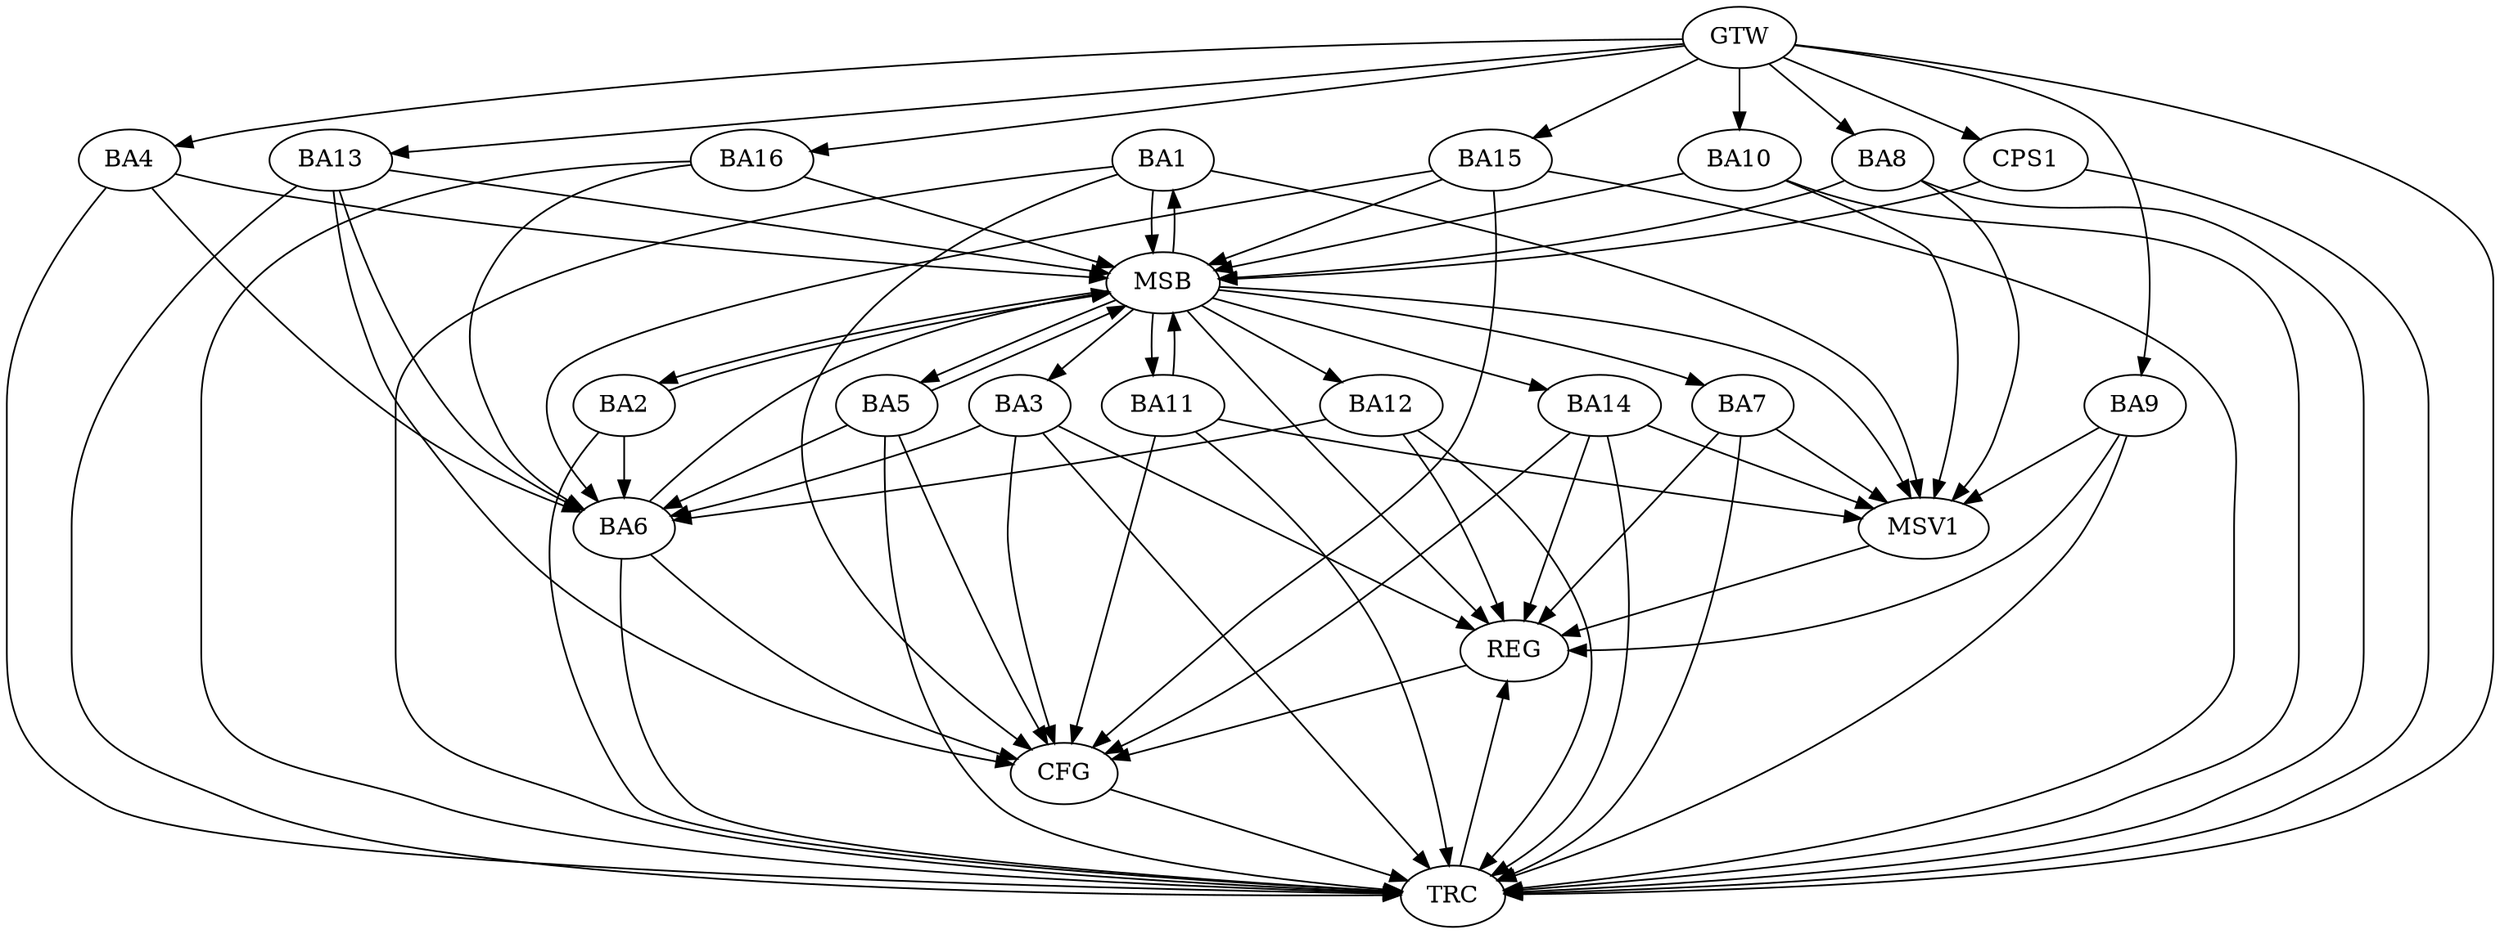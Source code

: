 strict digraph G {
  BA1 [ label="BA1" ];
  BA2 [ label="BA2" ];
  BA3 [ label="BA3" ];
  BA4 [ label="BA4" ];
  BA5 [ label="BA5" ];
  BA6 [ label="BA6" ];
  BA7 [ label="BA7" ];
  BA8 [ label="BA8" ];
  BA9 [ label="BA9" ];
  BA10 [ label="BA10" ];
  BA11 [ label="BA11" ];
  BA12 [ label="BA12" ];
  BA13 [ label="BA13" ];
  BA14 [ label="BA14" ];
  BA15 [ label="BA15" ];
  BA16 [ label="BA16" ];
  CPS1 [ label="CPS1" ];
  GTW [ label="GTW" ];
  REG [ label="REG" ];
  MSB [ label="MSB" ];
  CFG [ label="CFG" ];
  TRC [ label="TRC" ];
  MSV1 [ label="MSV1" ];
  GTW -> BA4;
  GTW -> BA8;
  GTW -> BA9;
  GTW -> BA10;
  GTW -> BA13;
  GTW -> BA15;
  GTW -> BA16;
  GTW -> CPS1;
  BA3 -> REG;
  BA7 -> REG;
  BA9 -> REG;
  BA12 -> REG;
  BA14 -> REG;
  BA1 -> MSB;
  MSB -> BA2;
  MSB -> REG;
  BA2 -> MSB;
  MSB -> BA1;
  BA4 -> MSB;
  MSB -> BA3;
  BA5 -> MSB;
  BA6 -> MSB;
  BA8 -> MSB;
  MSB -> BA5;
  BA10 -> MSB;
  BA11 -> MSB;
  BA13 -> MSB;
  MSB -> BA12;
  BA15 -> MSB;
  MSB -> BA14;
  BA16 -> MSB;
  CPS1 -> MSB;
  MSB -> BA11;
  MSB -> BA7;
  BA6 -> CFG;
  BA5 -> CFG;
  BA14 -> CFG;
  BA3 -> CFG;
  BA13 -> CFG;
  BA11 -> CFG;
  BA15 -> CFG;
  BA1 -> CFG;
  REG -> CFG;
  BA1 -> TRC;
  BA2 -> TRC;
  BA3 -> TRC;
  BA4 -> TRC;
  BA5 -> TRC;
  BA6 -> TRC;
  BA7 -> TRC;
  BA8 -> TRC;
  BA9 -> TRC;
  BA10 -> TRC;
  BA11 -> TRC;
  BA12 -> TRC;
  BA13 -> TRC;
  BA14 -> TRC;
  BA15 -> TRC;
  BA16 -> TRC;
  CPS1 -> TRC;
  GTW -> TRC;
  CFG -> TRC;
  TRC -> REG;
  BA2 -> BA6;
  BA13 -> BA6;
  BA16 -> BA6;
  BA3 -> BA6;
  BA12 -> BA6;
  BA4 -> BA6;
  BA5 -> BA6;
  BA15 -> BA6;
  BA7 -> MSV1;
  BA9 -> MSV1;
  BA14 -> MSV1;
  MSB -> MSV1;
  BA10 -> MSV1;
  BA11 -> MSV1;
  BA1 -> MSV1;
  BA8 -> MSV1;
  MSV1 -> REG;
}
